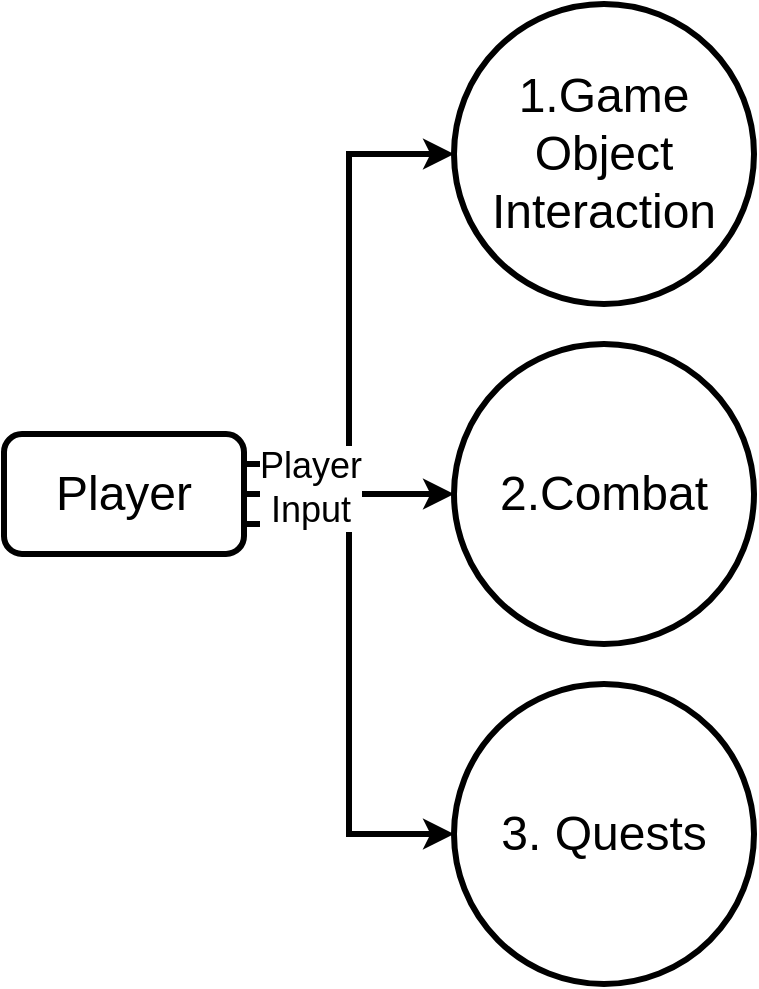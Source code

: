 <mxfile version="17.0.0" type="github">
  <diagram id="fuGhR0mEtFr2HnouCPnu" name="Page-1">
    <mxGraphModel dx="1447" dy="750" grid="1" gridSize="10" guides="1" tooltips="1" connect="1" arrows="1" fold="1" page="1" pageScale="1" pageWidth="850" pageHeight="1100" math="0" shadow="0">
      <root>
        <mxCell id="0" />
        <mxCell id="1" parent="0" />
        <mxCell id="DD0ua2FHcYn27ploNRfd-22" style="edgeStyle=orthogonalEdgeStyle;rounded=0;orthogonalLoop=1;jettySize=auto;html=1;exitX=1;exitY=0.25;exitDx=0;exitDy=0;entryX=0;entryY=0.5;entryDx=0;entryDy=0;strokeWidth=3;" edge="1" parent="1" source="DD0ua2FHcYn27ploNRfd-18" target="DD0ua2FHcYn27ploNRfd-3">
          <mxGeometry relative="1" as="geometry" />
        </mxCell>
        <mxCell id="DD0ua2FHcYn27ploNRfd-23" style="edgeStyle=orthogonalEdgeStyle;rounded=0;orthogonalLoop=1;jettySize=auto;html=1;exitX=1;exitY=0.75;exitDx=0;exitDy=0;entryX=0;entryY=0.5;entryDx=0;entryDy=0;strokeWidth=3;" edge="1" parent="1" source="DD0ua2FHcYn27ploNRfd-18" target="DD0ua2FHcYn27ploNRfd-20">
          <mxGeometry relative="1" as="geometry" />
        </mxCell>
        <mxCell id="DD0ua2FHcYn27ploNRfd-3" value="&lt;div&gt;1.Game Object&lt;/div&gt;&lt;div&gt;Interaction&lt;br&gt;&lt;/div&gt;" style="ellipse;whiteSpace=wrap;html=1;aspect=fixed;fontSize=24;strokeWidth=3;" vertex="1" parent="1">
          <mxGeometry x="275" y="30" width="150" height="150" as="geometry" />
        </mxCell>
        <mxCell id="DD0ua2FHcYn27ploNRfd-21" style="edgeStyle=orthogonalEdgeStyle;rounded=0;orthogonalLoop=1;jettySize=auto;html=1;exitX=1;exitY=0.5;exitDx=0;exitDy=0;entryX=0;entryY=0.5;entryDx=0;entryDy=0;strokeWidth=3;" edge="1" parent="1" source="DD0ua2FHcYn27ploNRfd-18" target="DD0ua2FHcYn27ploNRfd-19">
          <mxGeometry relative="1" as="geometry" />
        </mxCell>
        <mxCell id="DD0ua2FHcYn27ploNRfd-24" value="&lt;div style=&quot;font-size: 18px;&quot;&gt;&lt;font style=&quot;font-size: 18px;&quot;&gt;Player&lt;/font&gt;&lt;/div&gt;&lt;div style=&quot;font-size: 18px;&quot;&gt;&lt;font style=&quot;font-size: 18px;&quot;&gt;Input&lt;/font&gt;&lt;br style=&quot;font-size: 18px;&quot;&gt;&lt;/div&gt;" style="edgeLabel;html=1;align=center;verticalAlign=middle;resizable=0;points=[];fontSize=18;labelBackgroundColor=#FFFFFF;" vertex="1" connectable="0" parent="DD0ua2FHcYn27ploNRfd-21">
          <mxGeometry x="-0.295" y="-1" relative="1" as="geometry">
            <mxPoint x="-4" y="-4" as="offset" />
          </mxGeometry>
        </mxCell>
        <mxCell id="DD0ua2FHcYn27ploNRfd-18" value="&lt;font style=&quot;font-size: 24px&quot;&gt;Player&lt;/font&gt;" style="rounded=1;whiteSpace=wrap;html=1;strokeWidth=3;" vertex="1" parent="1">
          <mxGeometry x="50" y="245" width="120" height="60" as="geometry" />
        </mxCell>
        <mxCell id="DD0ua2FHcYn27ploNRfd-19" value="&lt;div&gt;2.Combat&lt;br&gt;&lt;/div&gt;" style="ellipse;whiteSpace=wrap;html=1;aspect=fixed;fontSize=24;strokeWidth=3;" vertex="1" parent="1">
          <mxGeometry x="275" y="200" width="150" height="150" as="geometry" />
        </mxCell>
        <mxCell id="DD0ua2FHcYn27ploNRfd-20" value="&lt;div&gt;3. Quests&lt;br&gt;&lt;/div&gt;" style="ellipse;whiteSpace=wrap;html=1;aspect=fixed;fontSize=24;strokeWidth=3;" vertex="1" parent="1">
          <mxGeometry x="275" y="370" width="150" height="150" as="geometry" />
        </mxCell>
      </root>
    </mxGraphModel>
  </diagram>
</mxfile>
